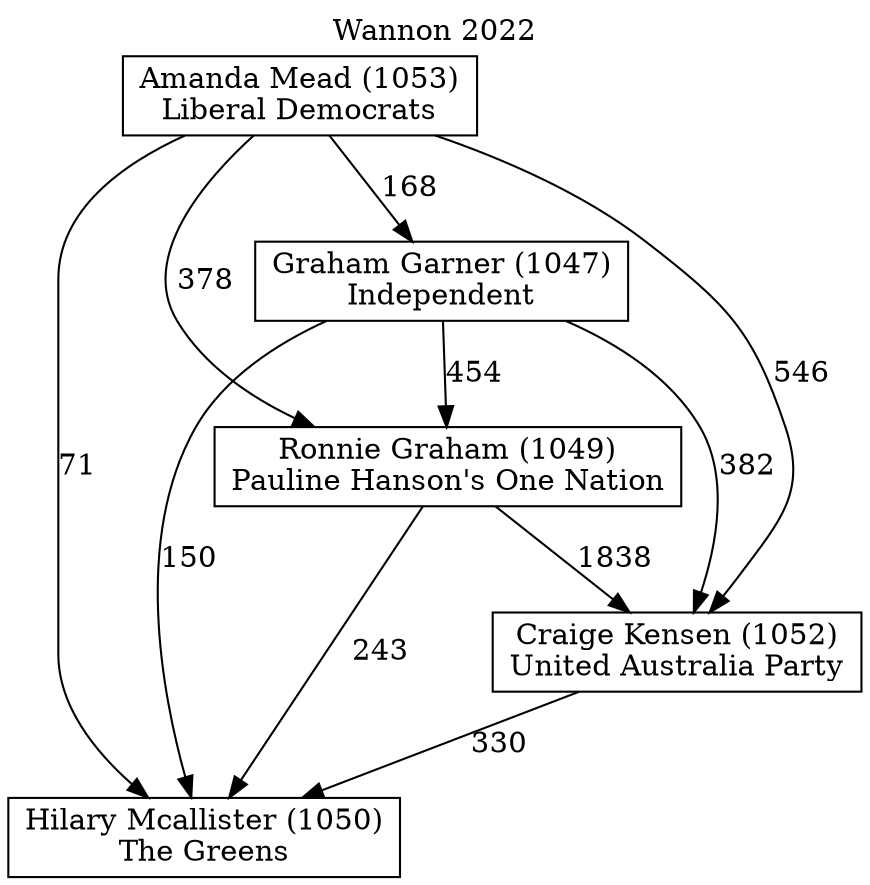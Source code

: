// House preference flow
digraph "Hilary Mcallister (1050)_Wannon_2022" {
	graph [label="Wannon 2022" labelloc=t mclimit=10]
	node [shape=box]
	"Amanda Mead (1053)" [label="Amanda Mead (1053)
Liberal Democrats"]
	"Ronnie Graham (1049)" [label="Ronnie Graham (1049)
Pauline Hanson's One Nation"]
	"Craige Kensen (1052)" [label="Craige Kensen (1052)
United Australia Party"]
	"Hilary Mcallister (1050)" [label="Hilary Mcallister (1050)
The Greens"]
	"Graham Garner (1047)" [label="Graham Garner (1047)
Independent"]
	"Craige Kensen (1052)" -> "Hilary Mcallister (1050)" [label=330]
	"Graham Garner (1047)" -> "Hilary Mcallister (1050)" [label=150]
	"Ronnie Graham (1049)" -> "Hilary Mcallister (1050)" [label=243]
	"Graham Garner (1047)" -> "Craige Kensen (1052)" [label=382]
	"Ronnie Graham (1049)" -> "Craige Kensen (1052)" [label=1838]
	"Amanda Mead (1053)" -> "Ronnie Graham (1049)" [label=378]
	"Amanda Mead (1053)" -> "Graham Garner (1047)" [label=168]
	"Graham Garner (1047)" -> "Ronnie Graham (1049)" [label=454]
	"Amanda Mead (1053)" -> "Craige Kensen (1052)" [label=546]
	"Amanda Mead (1053)" -> "Hilary Mcallister (1050)" [label=71]
}
